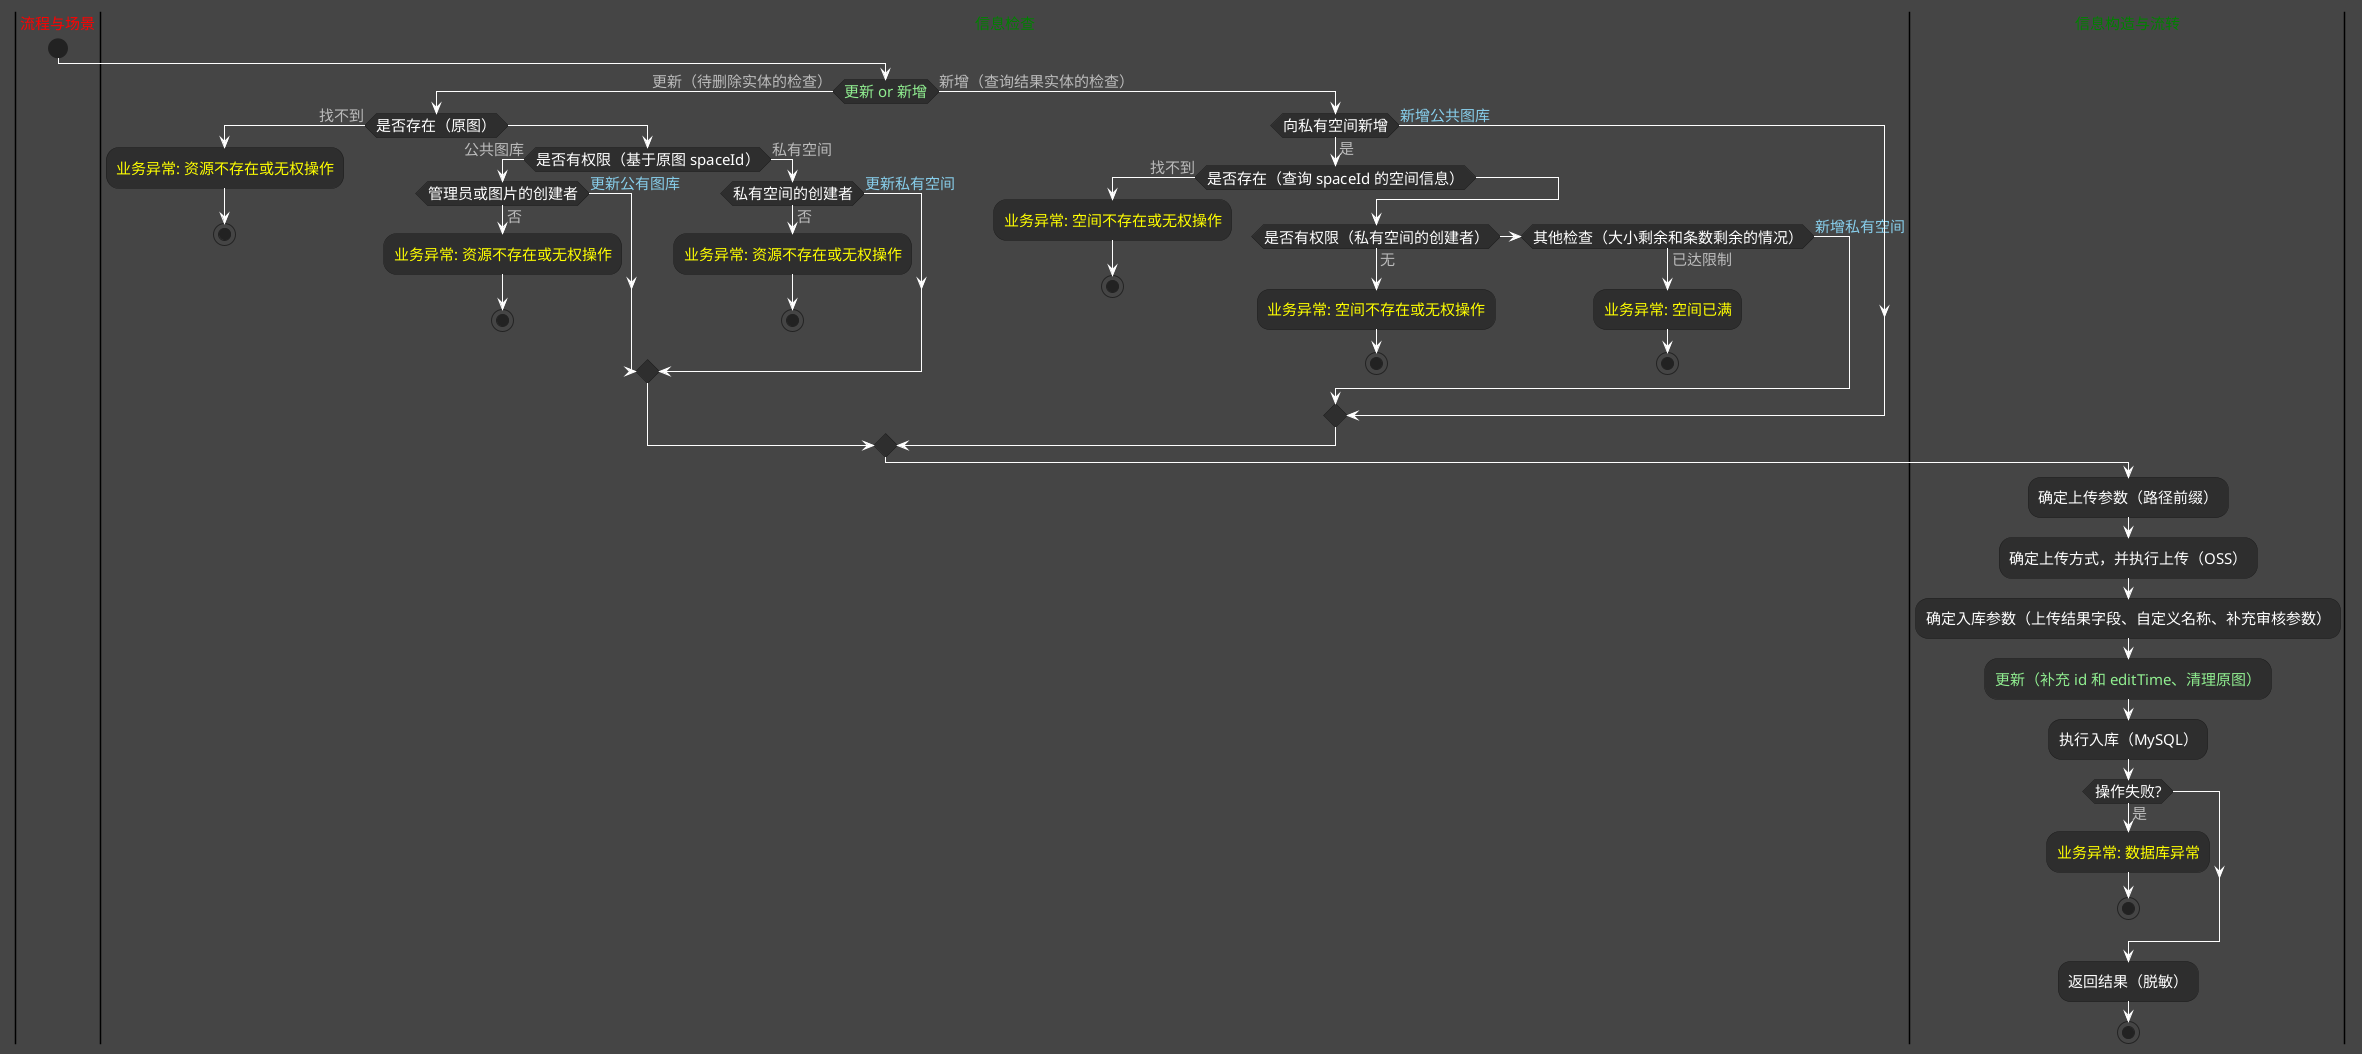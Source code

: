 @startuml
!theme reddress-darkred
skinparam backgroundColor #454545
skinparam DefaultFontName "黑体"
skinparam DefaultFontSize 15
|<color red>流程与场景|
start


|<color green>信息检查|
if (<color lightgreen>更新 or 新增) then (更新（待删除实体的检查）)
  if (是否存在（原图）) then (找不到)
    :<color:yellow>业务异常: 资源不存在或无权操作;
    stop
  else
    if(是否有权限（基于原图 spaceId）) then(公共图库)
      if (管理员或图片的创建者) then (否)
          :<color:yellow>业务异常: 资源不存在或无权操作;
          stop
      else(<color skyblue>更新公有图库)
      endif
    else(私有空间)
      if(私有空间的创建者) then (否)
          :<color:yellow>业务异常: 资源不存在或无权操作;
          stop
      else(<color skyblue>更新私有空间)
      endif
    endif
  endif
else (新增（查询结果实体的检查）)
    if (向私有空间新增) then (是)
        if (是否存在（查询 spaceId 的空间信息）) then (找不到)
        :<color:yellow>业务异常: 空间不存在或无权操作;
        stop
        else
            if(是否有权限（私有空间的创建者）) then(无)
                :<color:yellow>业务异常: 空间不存在或无权操作;
                stop
            elseif(其他检查（大小剩余和条数剩余的情况）) then(已达限制)
                :<color:yellow>业务异常: 空间已满;
                stop
            else(<color skyblue>新增私有空间)
            endif
        endif
    else(<color skyblue>新增公共图库)
    endif
endif

|<color green>信息构造与流转|
:确定上传参数（路径前缀）;
:确定上传方式，并执行上传（OSS）;
:确定入库参数（上传结果字段、自定义名称、补充审核参数）;
:<color lightgreen>更新（补充 id 和 editTime、清理原图）;
:执行入库（MySQL）;
if (操作失败?) then (是)
  :<color:yellow>业务异常: 数据库异常;
  stop
endif
:返回结果（脱敏）;


stop
@enduml
